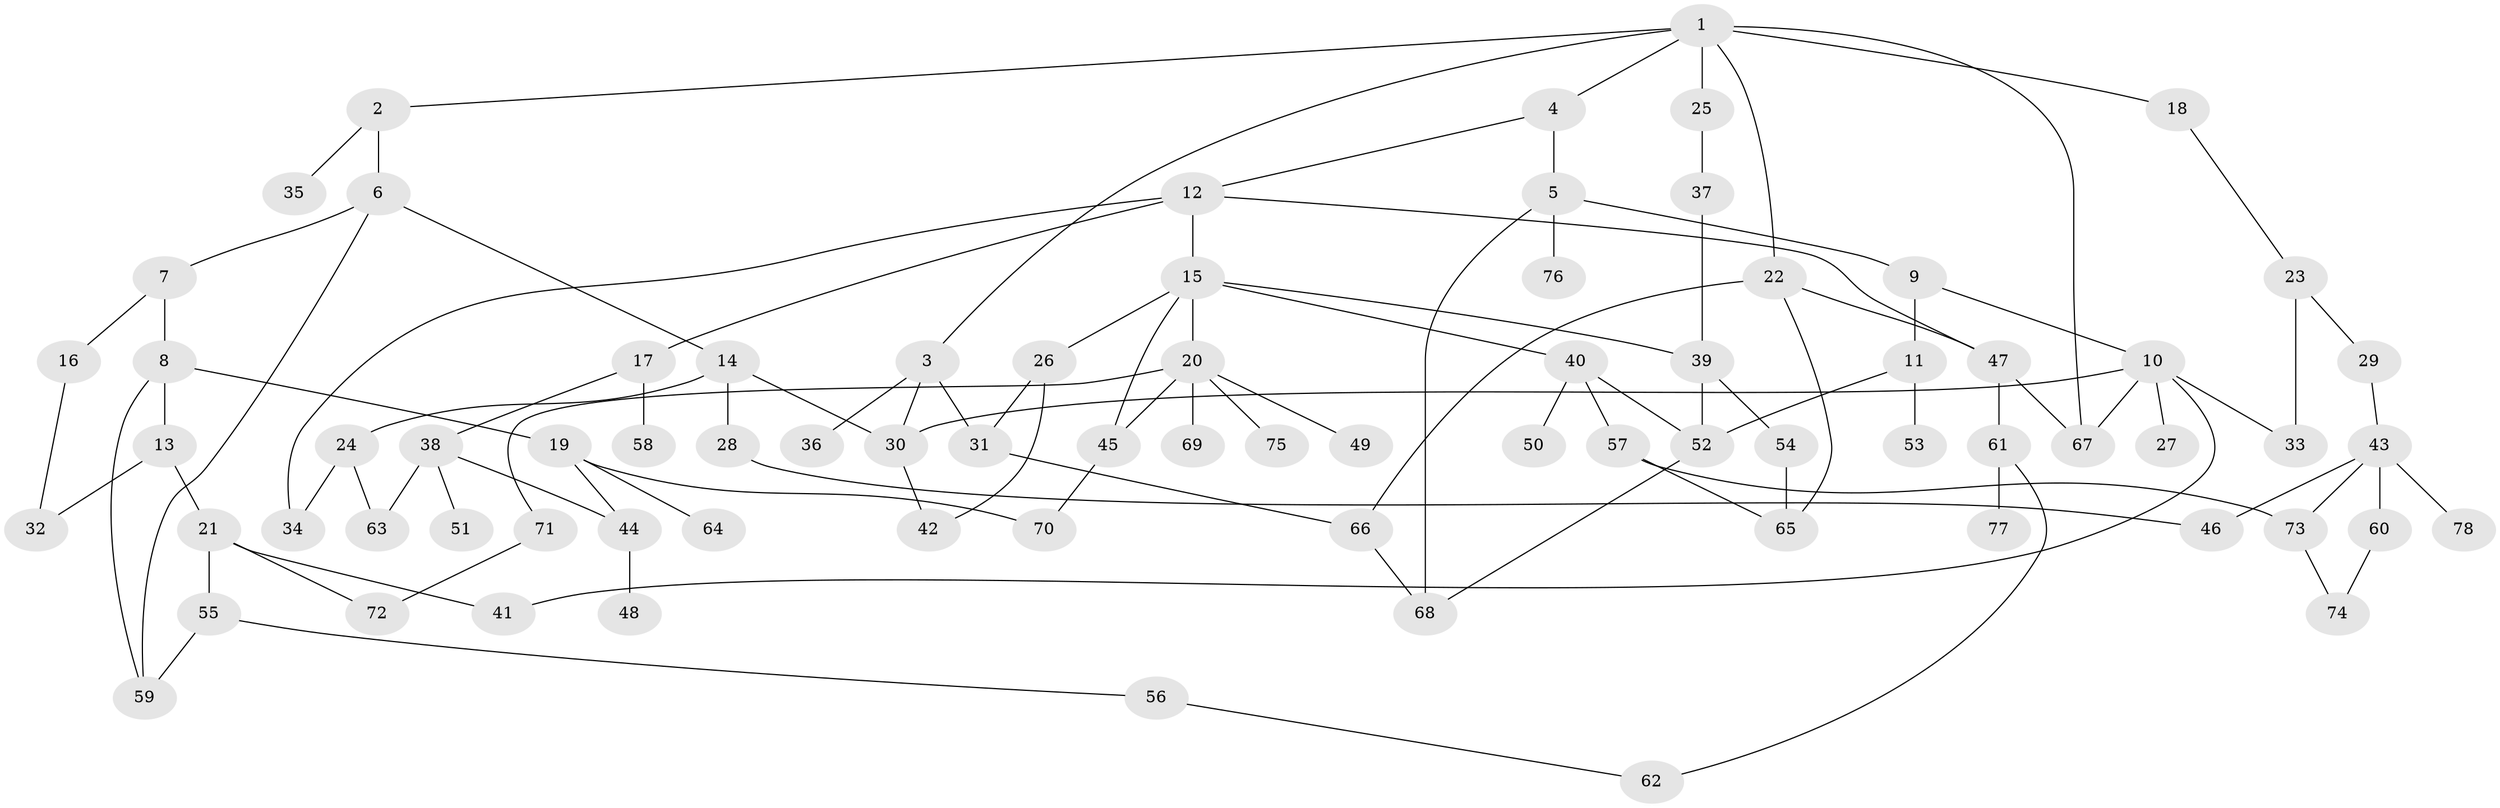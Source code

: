 // Generated by graph-tools (version 1.1) at 2025/25/03/09/25 03:25:34]
// undirected, 78 vertices, 107 edges
graph export_dot {
graph [start="1"]
  node [color=gray90,style=filled];
  1;
  2;
  3;
  4;
  5;
  6;
  7;
  8;
  9;
  10;
  11;
  12;
  13;
  14;
  15;
  16;
  17;
  18;
  19;
  20;
  21;
  22;
  23;
  24;
  25;
  26;
  27;
  28;
  29;
  30;
  31;
  32;
  33;
  34;
  35;
  36;
  37;
  38;
  39;
  40;
  41;
  42;
  43;
  44;
  45;
  46;
  47;
  48;
  49;
  50;
  51;
  52;
  53;
  54;
  55;
  56;
  57;
  58;
  59;
  60;
  61;
  62;
  63;
  64;
  65;
  66;
  67;
  68;
  69;
  70;
  71;
  72;
  73;
  74;
  75;
  76;
  77;
  78;
  1 -- 2;
  1 -- 3;
  1 -- 4;
  1 -- 18;
  1 -- 22;
  1 -- 25;
  1 -- 67;
  2 -- 6;
  2 -- 35;
  3 -- 30;
  3 -- 36;
  3 -- 31;
  4 -- 5;
  4 -- 12;
  5 -- 9;
  5 -- 76;
  5 -- 68;
  6 -- 7;
  6 -- 14;
  6 -- 59;
  7 -- 8;
  7 -- 16;
  8 -- 13;
  8 -- 19;
  8 -- 59;
  9 -- 10;
  9 -- 11;
  10 -- 27;
  10 -- 33;
  10 -- 41;
  10 -- 67;
  10 -- 30;
  11 -- 53;
  11 -- 52;
  12 -- 15;
  12 -- 17;
  12 -- 34;
  12 -- 47;
  13 -- 21;
  13 -- 32;
  14 -- 24;
  14 -- 28;
  14 -- 30;
  15 -- 20;
  15 -- 26;
  15 -- 39;
  15 -- 40;
  15 -- 45;
  16 -- 32;
  17 -- 38;
  17 -- 58;
  18 -- 23;
  19 -- 44;
  19 -- 64;
  19 -- 70;
  20 -- 45;
  20 -- 49;
  20 -- 69;
  20 -- 71;
  20 -- 75;
  21 -- 41;
  21 -- 55;
  21 -- 72;
  22 -- 65;
  22 -- 47;
  22 -- 66;
  23 -- 29;
  23 -- 33;
  24 -- 34;
  24 -- 63;
  25 -- 37;
  26 -- 31;
  26 -- 42;
  28 -- 46;
  29 -- 43;
  30 -- 42;
  31 -- 66;
  37 -- 39;
  38 -- 51;
  38 -- 63;
  38 -- 44;
  39 -- 52;
  39 -- 54;
  40 -- 50;
  40 -- 57;
  40 -- 52;
  43 -- 46;
  43 -- 60;
  43 -- 73;
  43 -- 78;
  44 -- 48;
  45 -- 70;
  47 -- 61;
  47 -- 67;
  52 -- 68;
  54 -- 65;
  55 -- 56;
  55 -- 59;
  56 -- 62;
  57 -- 65;
  57 -- 73;
  60 -- 74;
  61 -- 62;
  61 -- 77;
  66 -- 68;
  71 -- 72;
  73 -- 74;
}
